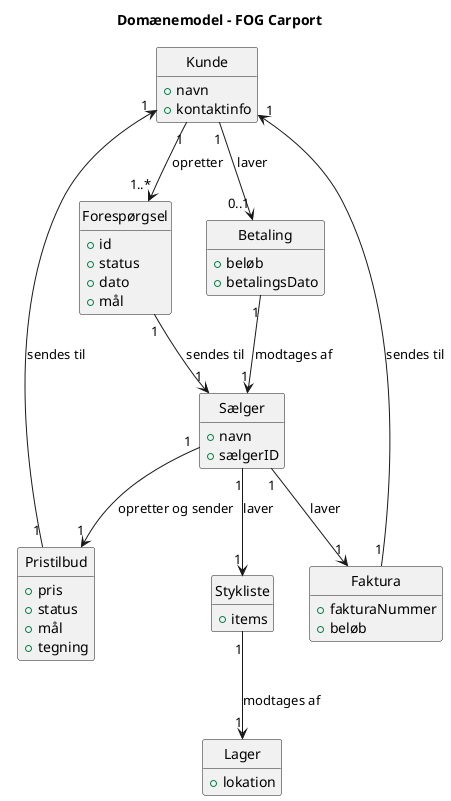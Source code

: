 @startuml
Title Domænemodel - FOG Carport

'husk carport
'husk pile

hide circle
hide methods

entity Kunde {
    +navn
    +kontaktinfo
}

entity Forespørgsel {
    +id
    +status
    +dato
    +mål
}

entity Sælger {
    +navn
    +sælgerID
}

entity Pristilbud {
    +pris
    +status
    +mål
    +tegning
}

entity Betaling {
    +beløb
    +betalingsDato
}

entity Stykliste {
    +items
}

entity Lager {
    +lokation
}

entity Faktura {
    +fakturaNummer
    +beløb
}

Kunde "1" --> "1..*" Forespørgsel : "opretter"
Forespørgsel "1" --> "1" Sælger : "sendes til"
Sælger "1" --> "1" Pristilbud : "opretter og sender"
Pristilbud "1" --> "1" Kunde : "sendes til"
Kunde "1" --> "0..1" Betaling : "laver"
Betaling "1" --> "1" Sælger : "modtages af"
Sælger "1" --> "1" Stykliste : "laver"
Sælger "1" --> "1" Faktura : "laver"
Stykliste "1" --> "1" Lager : "modtages af"
Faktura "1" --> "1" Kunde : "sendes til"

@enduml